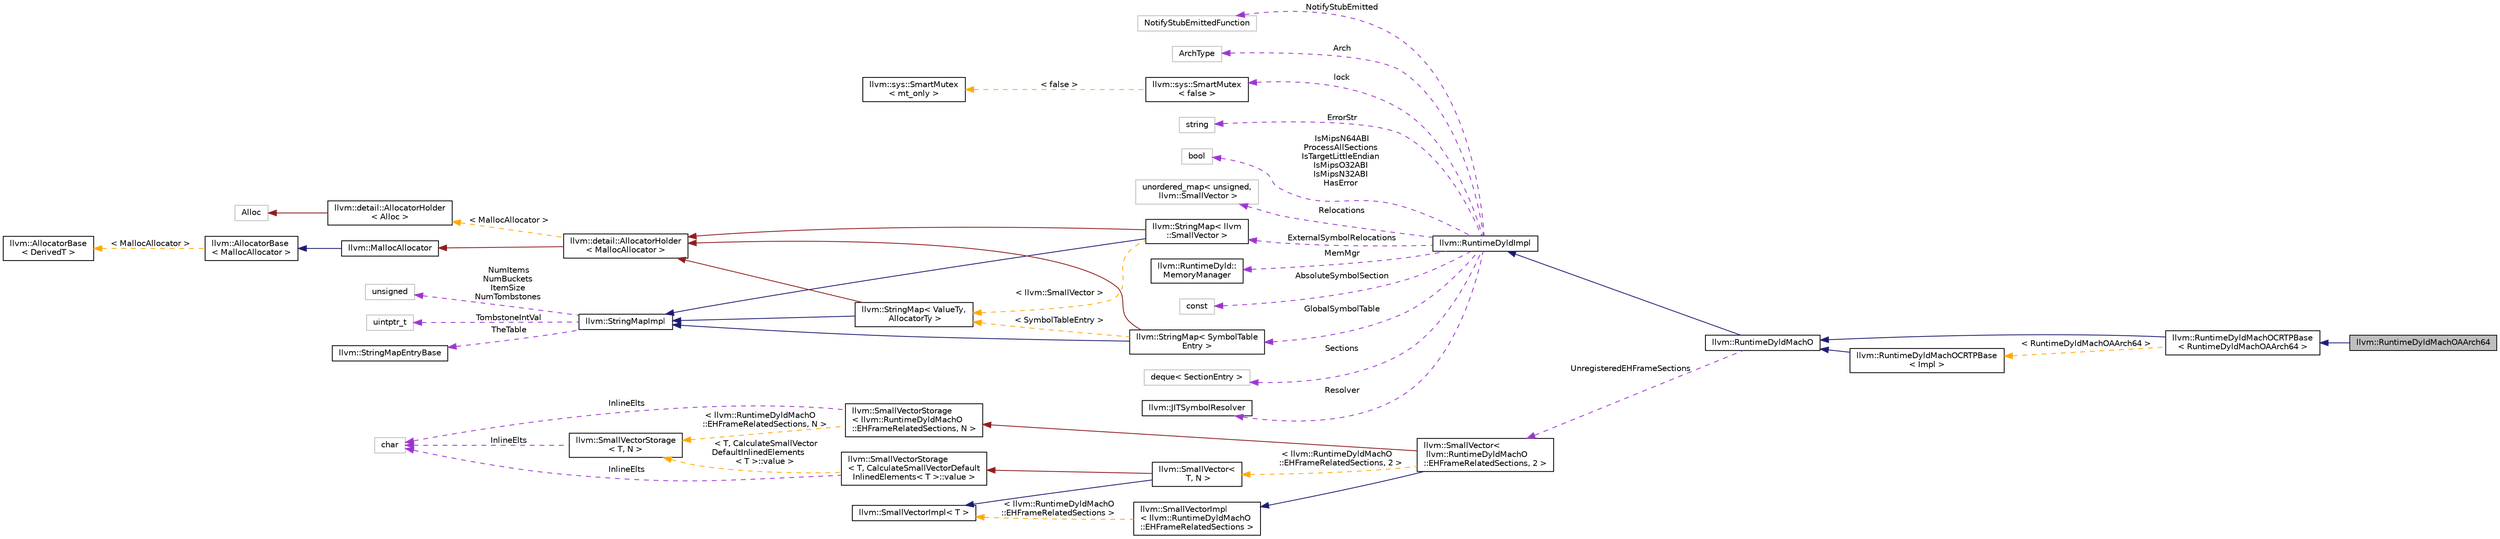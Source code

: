 digraph "llvm::RuntimeDyldMachOAArch64"
{
 // LATEX_PDF_SIZE
  bgcolor="transparent";
  edge [fontname="Helvetica",fontsize="10",labelfontname="Helvetica",labelfontsize="10"];
  node [fontname="Helvetica",fontsize="10",shape=record];
  rankdir="LR";
  Node1 [label="llvm::RuntimeDyldMachOAArch64",height=0.2,width=0.4,color="black", fillcolor="grey75", style="filled", fontcolor="black",tooltip=" "];
  Node2 -> Node1 [dir="back",color="midnightblue",fontsize="10",style="solid",fontname="Helvetica"];
  Node2 [label="llvm::RuntimeDyldMachOCRTPBase\l\< RuntimeDyldMachOAArch64 \>",height=0.2,width=0.4,color="black",URL="$classllvm_1_1RuntimeDyldMachOCRTPBase.html",tooltip=" "];
  Node3 -> Node2 [dir="back",color="midnightblue",fontsize="10",style="solid",fontname="Helvetica"];
  Node3 [label="llvm::RuntimeDyldMachO",height=0.2,width=0.4,color="black",URL="$classllvm_1_1RuntimeDyldMachO.html",tooltip=" "];
  Node4 -> Node3 [dir="back",color="midnightblue",fontsize="10",style="solid",fontname="Helvetica"];
  Node4 [label="llvm::RuntimeDyldImpl",height=0.2,width=0.4,color="black",URL="$classllvm_1_1RuntimeDyldImpl.html",tooltip=" "];
  Node5 -> Node4 [dir="back",color="darkorchid3",fontsize="10",style="dashed",label=" lock" ,fontname="Helvetica"];
  Node5 [label="llvm::sys::SmartMutex\l\< false \>",height=0.2,width=0.4,color="black",URL="$classllvm_1_1sys_1_1SmartMutex.html",tooltip=" "];
  Node6 -> Node5 [dir="back",color="orange",fontsize="10",style="dashed",label=" \< false \>" ,fontname="Helvetica"];
  Node6 [label="llvm::sys::SmartMutex\l\< mt_only \>",height=0.2,width=0.4,color="black",URL="$classllvm_1_1sys_1_1SmartMutex.html",tooltip="SmartMutex - A mutex with a compile time constant parameter that indicates whether this mutex should ..."];
  Node7 -> Node4 [dir="back",color="darkorchid3",fontsize="10",style="dashed",label=" Sections" ,fontname="Helvetica"];
  Node7 [label="deque\< SectionEntry \>",height=0.2,width=0.4,color="grey75",tooltip=" "];
  Node8 -> Node4 [dir="back",color="darkorchid3",fontsize="10",style="dashed",label=" Resolver" ,fontname="Helvetica"];
  Node8 [label="llvm::JITSymbolResolver",height=0.2,width=0.4,color="black",URL="$classllvm_1_1JITSymbolResolver.html",tooltip="Symbol resolution interface."];
  Node9 -> Node4 [dir="back",color="darkorchid3",fontsize="10",style="dashed",label=" NotifyStubEmitted" ,fontname="Helvetica"];
  Node9 [label="NotifyStubEmittedFunction",height=0.2,width=0.4,color="grey75",tooltip=" "];
  Node10 -> Node4 [dir="back",color="darkorchid3",fontsize="10",style="dashed",label=" Arch" ,fontname="Helvetica"];
  Node10 [label="ArchType",height=0.2,width=0.4,color="grey75",tooltip=" "];
  Node11 -> Node4 [dir="back",color="darkorchid3",fontsize="10",style="dashed",label=" ExternalSymbolRelocations" ,fontname="Helvetica"];
  Node11 [label="llvm::StringMap\< llvm\l::SmallVector \>",height=0.2,width=0.4,color="black",URL="$classllvm_1_1StringMap.html",tooltip=" "];
  Node12 -> Node11 [dir="back",color="midnightblue",fontsize="10",style="solid",fontname="Helvetica"];
  Node12 [label="llvm::StringMapImpl",height=0.2,width=0.4,color="black",URL="$classllvm_1_1StringMapImpl.html",tooltip="StringMapImpl - This is the base class of StringMap that is shared among all of its instantiations."];
  Node13 -> Node12 [dir="back",color="darkorchid3",fontsize="10",style="dashed",label=" TheTable" ,fontname="Helvetica"];
  Node13 [label="llvm::StringMapEntryBase",height=0.2,width=0.4,color="black",URL="$classllvm_1_1StringMapEntryBase.html",tooltip="StringMapEntryBase - Shared base class of StringMapEntry instances."];
  Node14 -> Node12 [dir="back",color="darkorchid3",fontsize="10",style="dashed",label=" NumItems\nNumBuckets\nItemSize\nNumTombstones" ,fontname="Helvetica"];
  Node14 [label="unsigned",height=0.2,width=0.4,color="grey75",tooltip=" "];
  Node15 -> Node12 [dir="back",color="darkorchid3",fontsize="10",style="dashed",label=" TombstoneIntVal" ,fontname="Helvetica"];
  Node15 [label="uintptr_t",height=0.2,width=0.4,color="grey75",tooltip=" "];
  Node16 -> Node11 [dir="back",color="firebrick4",fontsize="10",style="solid",fontname="Helvetica"];
  Node16 [label="llvm::detail::AllocatorHolder\l\< MallocAllocator \>",height=0.2,width=0.4,color="black",URL="$classllvm_1_1detail_1_1AllocatorHolder.html",tooltip=" "];
  Node17 -> Node16 [dir="back",color="firebrick4",fontsize="10",style="solid",fontname="Helvetica"];
  Node17 [label="llvm::MallocAllocator",height=0.2,width=0.4,color="black",URL="$classllvm_1_1MallocAllocator.html",tooltip=" "];
  Node18 -> Node17 [dir="back",color="midnightblue",fontsize="10",style="solid",fontname="Helvetica"];
  Node18 [label="llvm::AllocatorBase\l\< MallocAllocator \>",height=0.2,width=0.4,color="black",URL="$classllvm_1_1AllocatorBase.html",tooltip=" "];
  Node19 -> Node18 [dir="back",color="orange",fontsize="10",style="dashed",label=" \< MallocAllocator \>" ,fontname="Helvetica"];
  Node19 [label="llvm::AllocatorBase\l\< DerivedT \>",height=0.2,width=0.4,color="black",URL="$classllvm_1_1AllocatorBase.html",tooltip="CRTP base class providing obvious overloads for the core Allocate() methods of LLVM-style allocators."];
  Node20 -> Node16 [dir="back",color="orange",fontsize="10",style="dashed",label=" \< MallocAllocator \>" ,fontname="Helvetica"];
  Node20 [label="llvm::detail::AllocatorHolder\l\< Alloc \>",height=0.2,width=0.4,color="black",URL="$classllvm_1_1detail_1_1AllocatorHolder.html",tooltip=" "];
  Node21 -> Node20 [dir="back",color="firebrick4",fontsize="10",style="solid",fontname="Helvetica"];
  Node21 [label="Alloc",height=0.2,width=0.4,color="grey75",tooltip=" "];
  Node22 -> Node11 [dir="back",color="orange",fontsize="10",style="dashed",label=" \< llvm::SmallVector \>" ,fontname="Helvetica"];
  Node22 [label="llvm::StringMap\< ValueTy,\l AllocatorTy \>",height=0.2,width=0.4,color="black",URL="$classllvm_1_1StringMap.html",tooltip="StringMap - This is an unconventional map that is specialized for handling keys that are \"strings\",..."];
  Node12 -> Node22 [dir="back",color="midnightblue",fontsize="10",style="solid",fontname="Helvetica"];
  Node16 -> Node22 [dir="back",color="firebrick4",fontsize="10",style="solid",fontname="Helvetica"];
  Node23 -> Node4 [dir="back",color="darkorchid3",fontsize="10",style="dashed",label=" ErrorStr" ,fontname="Helvetica"];
  Node23 [label="string",height=0.2,width=0.4,color="grey75",tooltip=" "];
  Node24 -> Node4 [dir="back",color="darkorchid3",fontsize="10",style="dashed",label=" IsMipsN64ABI\nProcessAllSections\nIsTargetLittleEndian\nIsMipsO32ABI\nIsMipsN32ABI\nHasError" ,fontname="Helvetica"];
  Node24 [label="bool",height=0.2,width=0.4,color="grey75",tooltip=" "];
  Node25 -> Node4 [dir="back",color="darkorchid3",fontsize="10",style="dashed",label=" Relocations" ,fontname="Helvetica"];
  Node25 [label="unordered_map\< unsigned,\l llvm::SmallVector \>",height=0.2,width=0.4,color="grey75",tooltip=" "];
  Node26 -> Node4 [dir="back",color="darkorchid3",fontsize="10",style="dashed",label=" GlobalSymbolTable" ,fontname="Helvetica"];
  Node26 [label="llvm::StringMap\< SymbolTable\lEntry \>",height=0.2,width=0.4,color="black",URL="$classllvm_1_1StringMap.html",tooltip=" "];
  Node12 -> Node26 [dir="back",color="midnightblue",fontsize="10",style="solid",fontname="Helvetica"];
  Node16 -> Node26 [dir="back",color="firebrick4",fontsize="10",style="solid",fontname="Helvetica"];
  Node22 -> Node26 [dir="back",color="orange",fontsize="10",style="dashed",label=" \< SymbolTableEntry \>" ,fontname="Helvetica"];
  Node27 -> Node4 [dir="back",color="darkorchid3",fontsize="10",style="dashed",label=" MemMgr" ,fontname="Helvetica"];
  Node27 [label="llvm::RuntimeDyld::\lMemoryManager",height=0.2,width=0.4,color="black",URL="$classllvm_1_1RuntimeDyld_1_1MemoryManager.html",tooltip="Memory Management."];
  Node28 -> Node4 [dir="back",color="darkorchid3",fontsize="10",style="dashed",label=" AbsoluteSymbolSection" ,fontname="Helvetica"];
  Node28 [label="const",height=0.2,width=0.4,color="grey75",tooltip=" "];
  Node29 -> Node3 [dir="back",color="darkorchid3",fontsize="10",style="dashed",label=" UnregisteredEHFrameSections" ,fontname="Helvetica"];
  Node29 [label="llvm::SmallVector\<\l llvm::RuntimeDyldMachO\l::EHFrameRelatedSections, 2 \>",height=0.2,width=0.4,color="black",URL="$classllvm_1_1SmallVector.html",tooltip=" "];
  Node30 -> Node29 [dir="back",color="midnightblue",fontsize="10",style="solid",fontname="Helvetica"];
  Node30 [label="llvm::SmallVectorImpl\l\< llvm::RuntimeDyldMachO\l::EHFrameRelatedSections \>",height=0.2,width=0.4,color="black",URL="$classllvm_1_1SmallVectorImpl.html",tooltip=" "];
  Node31 -> Node30 [dir="back",color="orange",fontsize="10",style="dashed",label=" \< llvm::RuntimeDyldMachO\l::EHFrameRelatedSections \>" ,fontname="Helvetica"];
  Node31 [label="llvm::SmallVectorImpl\< T \>",height=0.2,width=0.4,color="black",URL="$classllvm_1_1SmallVectorImpl.html",tooltip="This class consists of common code factored out of the SmallVector class to reduce code duplication b..."];
  Node32 -> Node29 [dir="back",color="firebrick4",fontsize="10",style="solid",fontname="Helvetica"];
  Node32 [label="llvm::SmallVectorStorage\l\< llvm::RuntimeDyldMachO\l::EHFrameRelatedSections, N \>",height=0.2,width=0.4,color="black",URL="$structllvm_1_1SmallVectorStorage.html",tooltip=" "];
  Node33 -> Node32 [dir="back",color="darkorchid3",fontsize="10",style="dashed",label=" InlineElts" ,fontname="Helvetica"];
  Node33 [label="char",height=0.2,width=0.4,color="grey75",tooltip=" "];
  Node34 -> Node32 [dir="back",color="orange",fontsize="10",style="dashed",label=" \< llvm::RuntimeDyldMachO\l::EHFrameRelatedSections, N \>" ,fontname="Helvetica"];
  Node34 [label="llvm::SmallVectorStorage\l\< T, N \>",height=0.2,width=0.4,color="black",URL="$structllvm_1_1SmallVectorStorage.html",tooltip="Storage for the SmallVector elements."];
  Node33 -> Node34 [dir="back",color="darkorchid3",fontsize="10",style="dashed",label=" InlineElts" ,fontname="Helvetica"];
  Node35 -> Node29 [dir="back",color="orange",fontsize="10",style="dashed",label=" \< llvm::RuntimeDyldMachO\l::EHFrameRelatedSections, 2 \>" ,fontname="Helvetica"];
  Node35 [label="llvm::SmallVector\<\l T, N \>",height=0.2,width=0.4,color="black",URL="$classllvm_1_1SmallVector.html",tooltip="This is a 'vector' (really, a variable-sized array), optimized for the case when the array is small."];
  Node31 -> Node35 [dir="back",color="midnightblue",fontsize="10",style="solid",fontname="Helvetica"];
  Node36 -> Node35 [dir="back",color="firebrick4",fontsize="10",style="solid",fontname="Helvetica"];
  Node36 [label="llvm::SmallVectorStorage\l\< T, CalculateSmallVectorDefault\lInlinedElements\< T \>::value \>",height=0.2,width=0.4,color="black",URL="$structllvm_1_1SmallVectorStorage.html",tooltip=" "];
  Node33 -> Node36 [dir="back",color="darkorchid3",fontsize="10",style="dashed",label=" InlineElts" ,fontname="Helvetica"];
  Node34 -> Node36 [dir="back",color="orange",fontsize="10",style="dashed",label=" \< T, CalculateSmallVector\lDefaultInlinedElements\l\< T \>::value \>" ,fontname="Helvetica"];
  Node37 -> Node2 [dir="back",color="orange",fontsize="10",style="dashed",label=" \< RuntimeDyldMachOAArch64 \>" ,fontname="Helvetica"];
  Node37 [label="llvm::RuntimeDyldMachOCRTPBase\l\< Impl \>",height=0.2,width=0.4,color="black",URL="$classllvm_1_1RuntimeDyldMachOCRTPBase.html",tooltip="RuntimeDyldMachOTarget - Templated base class for generic MachO linker algorithms and data structures..."];
  Node3 -> Node37 [dir="back",color="midnightblue",fontsize="10",style="solid",fontname="Helvetica"];
}

